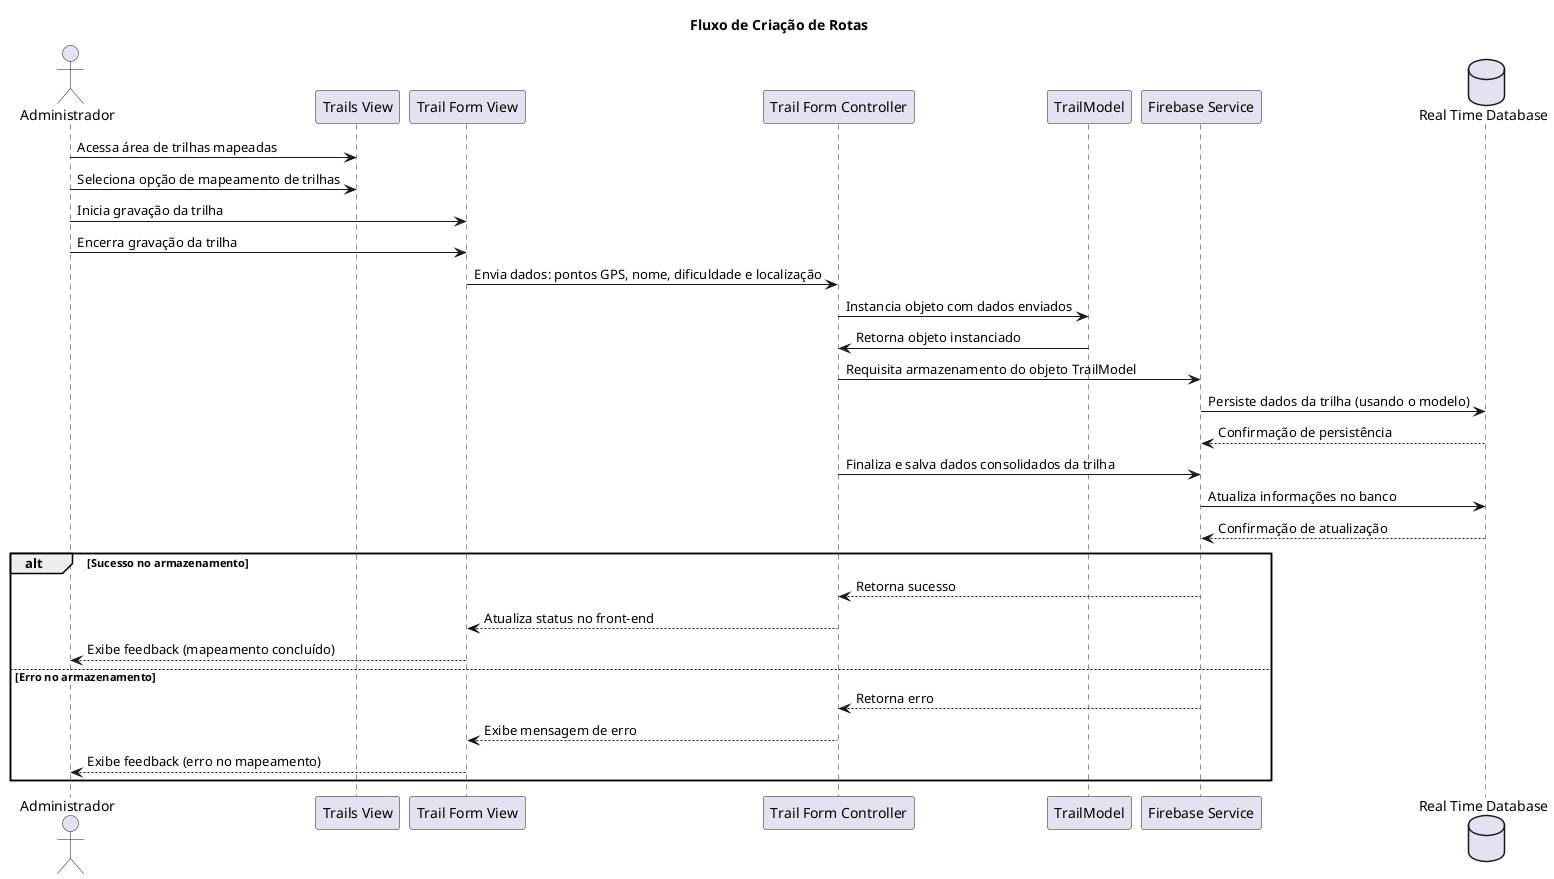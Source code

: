 @startuml pe_na_pedra_sequence_diagram_2
actor Administrador as adm

participant "Trails View" as trailsView
participant "Trail Form View" as trailFormView
participant "Trail Form Controller" as trailFormController
participant "TrailModel" as trailModel
participant "Firebase Service" as firebase
database "Real Time Database" as realTimeDatabase

title Fluxo de Criação de Rotas

adm -> trailsView : Acessa área de trilhas mapeadas
adm -> trailsView : Seleciona opção de mapeamento de trilhas

adm -> trailFormView : Inicia gravação da trilha
adm -> trailFormView : Encerra gravação da trilha

trailFormView -> trailFormController : Envia dados: pontos GPS, nome, dificuldade e localização
trailFormController -> trailModel : Instancia objeto com dados enviados
trailModel -> trailFormController : Retorna objeto instanciado
trailFormController -> firebase : Requisita armazenamento do objeto TrailModel
firebase -> realTimeDatabase : Persiste dados da trilha (usando o modelo)
realTimeDatabase --> firebase : Confirmação de persistência

trailFormController -> firebase : Finaliza e salva dados consolidados da trilha
firebase -> realTimeDatabase : Atualiza informações no banco
realTimeDatabase --> firebase : Confirmação de atualização

alt Sucesso no armazenamento
    firebase --> trailFormController : Retorna sucesso
    trailFormController --> trailFormView : Atualiza status no front-end
    trailFormView --> adm : Exibe feedback (mapeamento concluído)
else Erro no armazenamento
    firebase --> trailFormController : Retorna erro
    trailFormController --> trailFormView : Exibe mensagem de erro
    trailFormView --> adm : Exibe feedback (erro no mapeamento)
end
@enduml
